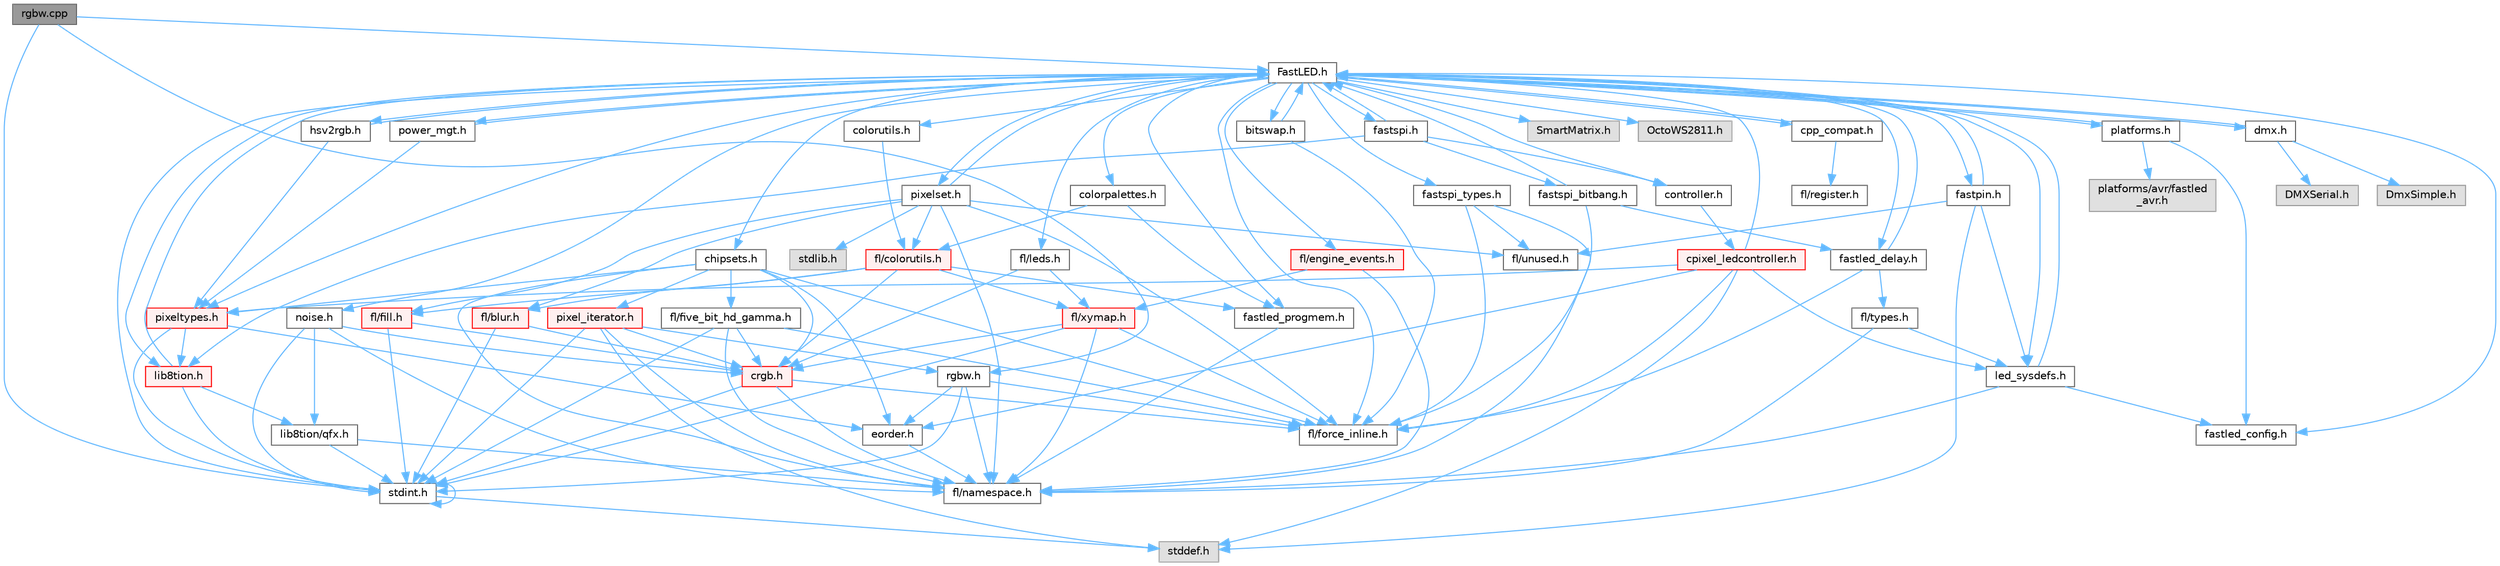 digraph "rgbw.cpp"
{
 // INTERACTIVE_SVG=YES
 // LATEX_PDF_SIZE
  bgcolor="transparent";
  edge [fontname=Helvetica,fontsize=10,labelfontname=Helvetica,labelfontsize=10];
  node [fontname=Helvetica,fontsize=10,shape=box,height=0.2,width=0.4];
  Node1 [id="Node000001",label="rgbw.cpp",height=0.2,width=0.4,color="gray40", fillcolor="grey60", style="filled", fontcolor="black",tooltip="Functions for red, green, blue, white (RGBW) output."];
  Node1 -> Node2 [id="edge1_Node000001_Node000002",color="steelblue1",style="solid",tooltip=" "];
  Node2 [id="Node000002",label="stdint.h",height=0.2,width=0.4,color="grey40", fillcolor="white", style="filled",URL="$df/dd8/stdint_8h.html",tooltip=" "];
  Node2 -> Node3 [id="edge2_Node000002_Node000003",color="steelblue1",style="solid",tooltip=" "];
  Node3 [id="Node000003",label="stddef.h",height=0.2,width=0.4,color="grey60", fillcolor="#E0E0E0", style="filled",tooltip=" "];
  Node2 -> Node2 [id="edge3_Node000002_Node000002",color="steelblue1",style="solid",tooltip=" "];
  Node1 -> Node4 [id="edge4_Node000001_Node000004",color="steelblue1",style="solid",tooltip=" "];
  Node4 [id="Node000004",label="FastLED.h",height=0.2,width=0.4,color="grey40", fillcolor="white", style="filled",URL="$db/d97/_fast_l_e_d_8h.html",tooltip="central include file for FastLED, defines the CFastLED class/object"];
  Node4 -> Node2 [id="edge5_Node000004_Node000002",color="steelblue1",style="solid",tooltip=" "];
  Node4 -> Node5 [id="edge6_Node000004_Node000005",color="steelblue1",style="solid",tooltip=" "];
  Node5 [id="Node000005",label="SmartMatrix.h",height=0.2,width=0.4,color="grey60", fillcolor="#E0E0E0", style="filled",tooltip=" "];
  Node4 -> Node6 [id="edge7_Node000004_Node000006",color="steelblue1",style="solid",tooltip=" "];
  Node6 [id="Node000006",label="OctoWS2811.h",height=0.2,width=0.4,color="grey60", fillcolor="#E0E0E0", style="filled",tooltip=" "];
  Node4 -> Node7 [id="edge8_Node000004_Node000007",color="steelblue1",style="solid",tooltip=" "];
  Node7 [id="Node000007",label="fl/force_inline.h",height=0.2,width=0.4,color="grey40", fillcolor="white", style="filled",URL="$d4/d64/force__inline_8h.html",tooltip=" "];
  Node4 -> Node8 [id="edge9_Node000004_Node000008",color="steelblue1",style="solid",tooltip=" "];
  Node8 [id="Node000008",label="cpp_compat.h",height=0.2,width=0.4,color="grey40", fillcolor="white", style="filled",URL="$d9/d13/cpp__compat_8h.html",tooltip="Compatibility functions based on C++ version."];
  Node8 -> Node4 [id="edge10_Node000008_Node000004",color="steelblue1",style="solid",tooltip=" "];
  Node8 -> Node9 [id="edge11_Node000008_Node000009",color="steelblue1",style="solid",tooltip=" "];
  Node9 [id="Node000009",label="fl/register.h",height=0.2,width=0.4,color="grey40", fillcolor="white", style="filled",URL="$df/d80/register_8h.html",tooltip=" "];
  Node4 -> Node10 [id="edge12_Node000004_Node000010",color="steelblue1",style="solid",tooltip=" "];
  Node10 [id="Node000010",label="fastled_config.h",height=0.2,width=0.4,color="grey40", fillcolor="white", style="filled",URL="$d5/d11/fastled__config_8h.html",tooltip="Contains definitions that can be used to configure FastLED at compile time."];
  Node4 -> Node11 [id="edge13_Node000004_Node000011",color="steelblue1",style="solid",tooltip=" "];
  Node11 [id="Node000011",label="led_sysdefs.h",height=0.2,width=0.4,color="grey40", fillcolor="white", style="filled",URL="$d9/d3e/led__sysdefs_8h.html",tooltip="Determines which platform system definitions to include."];
  Node11 -> Node4 [id="edge14_Node000011_Node000004",color="steelblue1",style="solid",tooltip=" "];
  Node11 -> Node10 [id="edge15_Node000011_Node000010",color="steelblue1",style="solid",tooltip=" "];
  Node11 -> Node12 [id="edge16_Node000011_Node000012",color="steelblue1",style="solid",tooltip=" "];
  Node12 [id="Node000012",label="fl/namespace.h",height=0.2,width=0.4,color="grey40", fillcolor="white", style="filled",URL="$df/d2a/namespace_8h.html",tooltip="Implements the FastLED namespace macros."];
  Node4 -> Node13 [id="edge17_Node000004_Node000013",color="steelblue1",style="solid",tooltip=" "];
  Node13 [id="Node000013",label="fastled_delay.h",height=0.2,width=0.4,color="grey40", fillcolor="white", style="filled",URL="$d0/da8/fastled__delay_8h.html",tooltip="Utility functions and classes for managing delay cycles."];
  Node13 -> Node4 [id="edge18_Node000013_Node000004",color="steelblue1",style="solid",tooltip=" "];
  Node13 -> Node14 [id="edge19_Node000013_Node000014",color="steelblue1",style="solid",tooltip=" "];
  Node14 [id="Node000014",label="fl/types.h",height=0.2,width=0.4,color="grey40", fillcolor="white", style="filled",URL="$d7/da1/fl_2types_8h.html",tooltip=" "];
  Node14 -> Node12 [id="edge20_Node000014_Node000012",color="steelblue1",style="solid",tooltip=" "];
  Node14 -> Node11 [id="edge21_Node000014_Node000011",color="steelblue1",style="solid",tooltip=" "];
  Node13 -> Node7 [id="edge22_Node000013_Node000007",color="steelblue1",style="solid",tooltip=" "];
  Node4 -> Node15 [id="edge23_Node000004_Node000015",color="steelblue1",style="solid",tooltip=" "];
  Node15 [id="Node000015",label="bitswap.h",height=0.2,width=0.4,color="grey40", fillcolor="white", style="filled",URL="$de/ded/bitswap_8h.html",tooltip="Functions for doing a rotation of bits/bytes used by parallel output."];
  Node15 -> Node4 [id="edge24_Node000015_Node000004",color="steelblue1",style="solid",tooltip=" "];
  Node15 -> Node7 [id="edge25_Node000015_Node000007",color="steelblue1",style="solid",tooltip=" "];
  Node4 -> Node16 [id="edge26_Node000004_Node000016",color="steelblue1",style="solid",tooltip=" "];
  Node16 [id="Node000016",label="controller.h",height=0.2,width=0.4,color="grey40", fillcolor="white", style="filled",URL="$d2/dd9/controller_8h.html",tooltip="deprecated: base definitions used by led controllers for writing out led data"];
  Node16 -> Node17 [id="edge27_Node000016_Node000017",color="steelblue1",style="solid",tooltip=" "];
  Node17 [id="Node000017",label="cpixel_ledcontroller.h",height=0.2,width=0.4,color="red", fillcolor="#FFF0F0", style="filled",URL="$d9/d57/cpixel__ledcontroller_8h.html",tooltip="defines the templated version of the CLEDController class"];
  Node17 -> Node3 [id="edge28_Node000017_Node000003",color="steelblue1",style="solid",tooltip=" "];
  Node17 -> Node4 [id="edge29_Node000017_Node000004",color="steelblue1",style="solid",tooltip=" "];
  Node17 -> Node11 [id="edge30_Node000017_Node000011",color="steelblue1",style="solid",tooltip=" "];
  Node17 -> Node18 [id="edge31_Node000017_Node000018",color="steelblue1",style="solid",tooltip=" "];
  Node18 [id="Node000018",label="pixeltypes.h",height=0.2,width=0.4,color="red", fillcolor="#FFF0F0", style="filled",URL="$d2/dba/pixeltypes_8h.html",tooltip="Includes defintions for RGB and HSV pixels."];
  Node18 -> Node2 [id="edge32_Node000018_Node000002",color="steelblue1",style="solid",tooltip=" "];
  Node18 -> Node19 [id="edge33_Node000018_Node000019",color="steelblue1",style="solid",tooltip=" "];
  Node19 [id="Node000019",label="lib8tion.h",height=0.2,width=0.4,color="red", fillcolor="#FFF0F0", style="filled",URL="$df/da5/lib8tion_8h.html",tooltip="Fast, efficient 8-bit math functions specifically designed for high-performance LED programming."];
  Node19 -> Node4 [id="edge34_Node000019_Node000004",color="steelblue1",style="solid",tooltip=" "];
  Node19 -> Node2 [id="edge35_Node000019_Node000002",color="steelblue1",style="solid",tooltip=" "];
  Node19 -> Node22 [id="edge36_Node000019_Node000022",color="steelblue1",style="solid",tooltip=" "];
  Node22 [id="Node000022",label="lib8tion/qfx.h",height=0.2,width=0.4,color="grey40", fillcolor="white", style="filled",URL="$d2/d19/qfx_8h.html",tooltip=" "];
  Node22 -> Node2 [id="edge37_Node000022_Node000002",color="steelblue1",style="solid",tooltip=" "];
  Node22 -> Node12 [id="edge38_Node000022_Node000012",color="steelblue1",style="solid",tooltip=" "];
  Node18 -> Node47 [id="edge39_Node000018_Node000047",color="steelblue1",style="solid",tooltip=" "];
  Node47 [id="Node000047",label="eorder.h",height=0.2,width=0.4,color="grey40", fillcolor="white", style="filled",URL="$db/d07/eorder_8h.html",tooltip="Defines color channel ordering enumerations."];
  Node47 -> Node12 [id="edge40_Node000047_Node000012",color="steelblue1",style="solid",tooltip=" "];
  Node17 -> Node47 [id="edge41_Node000017_Node000047",color="steelblue1",style="solid",tooltip=" "];
  Node17 -> Node7 [id="edge42_Node000017_Node000007",color="steelblue1",style="solid",tooltip=" "];
  Node4 -> Node68 [id="edge43_Node000004_Node000068",color="steelblue1",style="solid",tooltip=" "];
  Node68 [id="Node000068",label="fastpin.h",height=0.2,width=0.4,color="grey40", fillcolor="white", style="filled",URL="$db/d65/fastpin_8h.html",tooltip="Class base definitions for defining fast pin access."];
  Node68 -> Node4 [id="edge44_Node000068_Node000004",color="steelblue1",style="solid",tooltip=" "];
  Node68 -> Node11 [id="edge45_Node000068_Node000011",color="steelblue1",style="solid",tooltip=" "];
  Node68 -> Node3 [id="edge46_Node000068_Node000003",color="steelblue1",style="solid",tooltip=" "];
  Node68 -> Node55 [id="edge47_Node000068_Node000055",color="steelblue1",style="solid",tooltip=" "];
  Node55 [id="Node000055",label="fl/unused.h",height=0.2,width=0.4,color="grey40", fillcolor="white", style="filled",URL="$d8/d4b/unused_8h.html",tooltip=" "];
  Node4 -> Node69 [id="edge48_Node000004_Node000069",color="steelblue1",style="solid",tooltip=" "];
  Node69 [id="Node000069",label="fastspi_types.h",height=0.2,width=0.4,color="grey40", fillcolor="white", style="filled",URL="$d2/ddb/fastspi__types_8h.html",tooltip="Data types and constants used by SPI interfaces."];
  Node69 -> Node7 [id="edge49_Node000069_Node000007",color="steelblue1",style="solid",tooltip=" "];
  Node69 -> Node12 [id="edge50_Node000069_Node000012",color="steelblue1",style="solid",tooltip=" "];
  Node69 -> Node55 [id="edge51_Node000069_Node000055",color="steelblue1",style="solid",tooltip=" "];
  Node4 -> Node70 [id="edge52_Node000004_Node000070",color="steelblue1",style="solid",tooltip=" "];
  Node70 [id="Node000070",label="dmx.h",height=0.2,width=0.4,color="grey40", fillcolor="white", style="filled",URL="$d3/de1/dmx_8h.html",tooltip="Defines the DMX512-based LED controllers."];
  Node70 -> Node4 [id="edge53_Node000070_Node000004",color="steelblue1",style="solid",tooltip=" "];
  Node70 -> Node71 [id="edge54_Node000070_Node000071",color="steelblue1",style="solid",tooltip=" "];
  Node71 [id="Node000071",label="DmxSimple.h",height=0.2,width=0.4,color="grey60", fillcolor="#E0E0E0", style="filled",tooltip=" "];
  Node70 -> Node72 [id="edge55_Node000070_Node000072",color="steelblue1",style="solid",tooltip=" "];
  Node72 [id="Node000072",label="DMXSerial.h",height=0.2,width=0.4,color="grey60", fillcolor="#E0E0E0", style="filled",tooltip=" "];
  Node4 -> Node73 [id="edge56_Node000004_Node000073",color="steelblue1",style="solid",tooltip=" "];
  Node73 [id="Node000073",label="platforms.h",height=0.2,width=0.4,color="grey40", fillcolor="white", style="filled",URL="$da/dc9/platforms_8h.html",tooltip="Determines which platforms headers to include."];
  Node73 -> Node4 [id="edge57_Node000073_Node000004",color="steelblue1",style="solid",tooltip=" "];
  Node73 -> Node10 [id="edge58_Node000073_Node000010",color="steelblue1",style="solid",tooltip=" "];
  Node73 -> Node74 [id="edge59_Node000073_Node000074",color="steelblue1",style="solid",tooltip=" "];
  Node74 [id="Node000074",label="platforms/avr/fastled\l_avr.h",height=0.2,width=0.4,color="grey60", fillcolor="#E0E0E0", style="filled",tooltip=" "];
  Node4 -> Node75 [id="edge60_Node000004_Node000075",color="steelblue1",style="solid",tooltip=" "];
  Node75 [id="Node000075",label="fastled_progmem.h",height=0.2,width=0.4,color="grey40", fillcolor="white", style="filled",URL="$df/dab/fastled__progmem_8h.html",tooltip="Wrapper definitions to allow seamless use of PROGMEM in environments that have it."];
  Node75 -> Node12 [id="edge61_Node000075_Node000012",color="steelblue1",style="solid",tooltip=" "];
  Node4 -> Node19 [id="edge62_Node000004_Node000019",color="steelblue1",style="solid",tooltip=" "];
  Node4 -> Node18 [id="edge63_Node000004_Node000018",color="steelblue1",style="solid",tooltip=" "];
  Node4 -> Node76 [id="edge64_Node000004_Node000076",color="steelblue1",style="solid",tooltip=" "];
  Node76 [id="Node000076",label="hsv2rgb.h",height=0.2,width=0.4,color="grey40", fillcolor="white", style="filled",URL="$de/d9a/hsv2rgb_8h.html",tooltip="Functions to convert from the HSV colorspace to the RGB colorspace."];
  Node76 -> Node4 [id="edge65_Node000076_Node000004",color="steelblue1",style="solid",tooltip=" "];
  Node76 -> Node18 [id="edge66_Node000076_Node000018",color="steelblue1",style="solid",tooltip=" "];
  Node4 -> Node77 [id="edge67_Node000004_Node000077",color="steelblue1",style="solid",tooltip=" "];
  Node77 [id="Node000077",label="colorutils.h",height=0.2,width=0.4,color="grey40", fillcolor="white", style="filled",URL="$d1/dfb/colorutils_8h.html",tooltip=" "];
  Node77 -> Node78 [id="edge68_Node000077_Node000078",color="steelblue1",style="solid",tooltip=" "];
  Node78 [id="Node000078",label="fl/colorutils.h",height=0.2,width=0.4,color="red", fillcolor="#FFF0F0", style="filled",URL="$d7/df9/fl_2colorutils_8h.html",tooltip="Utility functions for color fill, palettes, blending, and more."];
  Node78 -> Node41 [id="edge69_Node000078_Node000041",color="steelblue1",style="solid",tooltip=" "];
  Node41 [id="Node000041",label="crgb.h",height=0.2,width=0.4,color="red", fillcolor="#FFF0F0", style="filled",URL="$db/dd1/crgb_8h.html",tooltip="Defines the red, green, and blue (RGB) pixel struct."];
  Node41 -> Node2 [id="edge70_Node000041_Node000002",color="steelblue1",style="solid",tooltip=" "];
  Node41 -> Node12 [id="edge71_Node000041_Node000012",color="steelblue1",style="solid",tooltip=" "];
  Node41 -> Node7 [id="edge72_Node000041_Node000007",color="steelblue1",style="solid",tooltip=" "];
  Node78 -> Node75 [id="edge73_Node000078_Node000075",color="steelblue1",style="solid",tooltip=" "];
  Node78 -> Node79 [id="edge74_Node000078_Node000079",color="steelblue1",style="solid",tooltip=" "];
  Node79 [id="Node000079",label="fl/blur.h",height=0.2,width=0.4,color="red", fillcolor="#FFF0F0", style="filled",URL="$d4/df5/blur_8h.html",tooltip=" "];
  Node79 -> Node2 [id="edge75_Node000079_Node000002",color="steelblue1",style="solid",tooltip=" "];
  Node79 -> Node41 [id="edge76_Node000079_Node000041",color="steelblue1",style="solid",tooltip=" "];
  Node78 -> Node82 [id="edge77_Node000078_Node000082",color="steelblue1",style="solid",tooltip=" "];
  Node82 [id="Node000082",label="fl/fill.h",height=0.2,width=0.4,color="red", fillcolor="#FFF0F0", style="filled",URL="$d2/d78/fill_8h.html",tooltip=" "];
  Node82 -> Node41 [id="edge78_Node000082_Node000041",color="steelblue1",style="solid",tooltip=" "];
  Node82 -> Node2 [id="edge79_Node000082_Node000002",color="steelblue1",style="solid",tooltip=" "];
  Node78 -> Node65 [id="edge80_Node000078_Node000065",color="steelblue1",style="solid",tooltip=" "];
  Node65 [id="Node000065",label="fl/xymap.h",height=0.2,width=0.4,color="red", fillcolor="#FFF0F0", style="filled",URL="$da/d61/xymap_8h.html",tooltip=" "];
  Node65 -> Node2 [id="edge81_Node000065_Node000002",color="steelblue1",style="solid",tooltip=" "];
  Node65 -> Node41 [id="edge82_Node000065_Node000041",color="steelblue1",style="solid",tooltip=" "];
  Node65 -> Node7 [id="edge83_Node000065_Node000007",color="steelblue1",style="solid",tooltip=" "];
  Node65 -> Node12 [id="edge84_Node000065_Node000012",color="steelblue1",style="solid",tooltip=" "];
  Node4 -> Node83 [id="edge85_Node000004_Node000083",color="steelblue1",style="solid",tooltip=" "];
  Node83 [id="Node000083",label="pixelset.h",height=0.2,width=0.4,color="grey40", fillcolor="white", style="filled",URL="$d4/d46/pixelset_8h.html",tooltip="Declares classes for managing logical groups of LEDs."];
  Node83 -> Node7 [id="edge86_Node000083_Node000007",color="steelblue1",style="solid",tooltip=" "];
  Node83 -> Node12 [id="edge87_Node000083_Node000012",color="steelblue1",style="solid",tooltip=" "];
  Node83 -> Node55 [id="edge88_Node000083_Node000055",color="steelblue1",style="solid",tooltip=" "];
  Node83 -> Node78 [id="edge89_Node000083_Node000078",color="steelblue1",style="solid",tooltip=" "];
  Node83 -> Node82 [id="edge90_Node000083_Node000082",color="steelblue1",style="solid",tooltip=" "];
  Node83 -> Node79 [id="edge91_Node000083_Node000079",color="steelblue1",style="solid",tooltip=" "];
  Node83 -> Node4 [id="edge92_Node000083_Node000004",color="steelblue1",style="solid",tooltip=" "];
  Node83 -> Node84 [id="edge93_Node000083_Node000084",color="steelblue1",style="solid",tooltip=" "];
  Node84 [id="Node000084",label="stdlib.h",height=0.2,width=0.4,color="grey60", fillcolor="#E0E0E0", style="filled",tooltip=" "];
  Node4 -> Node85 [id="edge94_Node000004_Node000085",color="steelblue1",style="solid",tooltip=" "];
  Node85 [id="Node000085",label="colorpalettes.h",height=0.2,width=0.4,color="grey40", fillcolor="white", style="filled",URL="$dc/dcc/colorpalettes_8h.html",tooltip="Declarations for the predefined color palettes supplied by FastLED."];
  Node85 -> Node78 [id="edge95_Node000085_Node000078",color="steelblue1",style="solid",tooltip=" "];
  Node85 -> Node75 [id="edge96_Node000085_Node000075",color="steelblue1",style="solid",tooltip=" "];
  Node4 -> Node86 [id="edge97_Node000004_Node000086",color="steelblue1",style="solid",tooltip=" "];
  Node86 [id="Node000086",label="noise.h",height=0.2,width=0.4,color="grey40", fillcolor="white", style="filled",URL="$d1/d31/noise_8h.html",tooltip="Functions to generate and fill arrays with noise."];
  Node86 -> Node2 [id="edge98_Node000086_Node000002",color="steelblue1",style="solid",tooltip=" "];
  Node86 -> Node41 [id="edge99_Node000086_Node000041",color="steelblue1",style="solid",tooltip=" "];
  Node86 -> Node12 [id="edge100_Node000086_Node000012",color="steelblue1",style="solid",tooltip=" "];
  Node86 -> Node22 [id="edge101_Node000086_Node000022",color="steelblue1",style="solid",tooltip=" "];
  Node4 -> Node87 [id="edge102_Node000004_Node000087",color="steelblue1",style="solid",tooltip=" "];
  Node87 [id="Node000087",label="power_mgt.h",height=0.2,width=0.4,color="grey40", fillcolor="white", style="filled",URL="$dc/d5b/power__mgt_8h.html",tooltip="Functions to limit the power used by FastLED."];
  Node87 -> Node4 [id="edge103_Node000087_Node000004",color="steelblue1",style="solid",tooltip=" "];
  Node87 -> Node18 [id="edge104_Node000087_Node000018",color="steelblue1",style="solid",tooltip=" "];
  Node4 -> Node88 [id="edge105_Node000004_Node000088",color="steelblue1",style="solid",tooltip=" "];
  Node88 [id="Node000088",label="fastspi.h",height=0.2,width=0.4,color="grey40", fillcolor="white", style="filled",URL="$d6/ddc/fastspi_8h.html",tooltip="Serial peripheral interface (SPI) definitions per platform."];
  Node88 -> Node4 [id="edge106_Node000088_Node000004",color="steelblue1",style="solid",tooltip=" "];
  Node88 -> Node16 [id="edge107_Node000088_Node000016",color="steelblue1",style="solid",tooltip=" "];
  Node88 -> Node19 [id="edge108_Node000088_Node000019",color="steelblue1",style="solid",tooltip=" "];
  Node88 -> Node89 [id="edge109_Node000088_Node000089",color="steelblue1",style="solid",tooltip=" "];
  Node89 [id="Node000089",label="fastspi_bitbang.h",height=0.2,width=0.4,color="grey40", fillcolor="white", style="filled",URL="$d9/d8d/fastspi__bitbang_8h.html",tooltip="Software SPI (aka bit-banging) support."];
  Node89 -> Node4 [id="edge110_Node000089_Node000004",color="steelblue1",style="solid",tooltip=" "];
  Node89 -> Node13 [id="edge111_Node000089_Node000013",color="steelblue1",style="solid",tooltip=" "];
  Node89 -> Node7 [id="edge112_Node000089_Node000007",color="steelblue1",style="solid",tooltip=" "];
  Node4 -> Node90 [id="edge113_Node000004_Node000090",color="steelblue1",style="solid",tooltip=" "];
  Node90 [id="Node000090",label="chipsets.h",height=0.2,width=0.4,color="grey40", fillcolor="white", style="filled",URL="$db/d66/chipsets_8h.html",tooltip="Contains the bulk of the definitions for the various LED chipsets supported."];
  Node90 -> Node18 [id="edge114_Node000090_Node000018",color="steelblue1",style="solid",tooltip=" "];
  Node90 -> Node51 [id="edge115_Node000090_Node000051",color="steelblue1",style="solid",tooltip=" "];
  Node51 [id="Node000051",label="fl/five_bit_hd_gamma.h",height=0.2,width=0.4,color="grey40", fillcolor="white", style="filled",URL="$dc/d44/five__bit__hd__gamma_8h.html",tooltip="Declares functions for five-bit gamma correction."];
  Node51 -> Node2 [id="edge116_Node000051_Node000002",color="steelblue1",style="solid",tooltip=" "];
  Node51 -> Node41 [id="edge117_Node000051_Node000041",color="steelblue1",style="solid",tooltip=" "];
  Node51 -> Node7 [id="edge118_Node000051_Node000007",color="steelblue1",style="solid",tooltip=" "];
  Node51 -> Node12 [id="edge119_Node000051_Node000012",color="steelblue1",style="solid",tooltip=" "];
  Node90 -> Node7 [id="edge120_Node000090_Node000007",color="steelblue1",style="solid",tooltip=" "];
  Node90 -> Node53 [id="edge121_Node000090_Node000053",color="steelblue1",style="solid",tooltip=" "];
  Node53 [id="Node000053",label="pixel_iterator.h",height=0.2,width=0.4,color="red", fillcolor="#FFF0F0", style="filled",URL="$d8/d6c/pixel__iterator_8h.html",tooltip="Non-templated low level pixel data writing class."];
  Node53 -> Node3 [id="edge122_Node000053_Node000003",color="steelblue1",style="solid",tooltip=" "];
  Node53 -> Node2 [id="edge123_Node000053_Node000002",color="steelblue1",style="solid",tooltip=" "];
  Node53 -> Node12 [id="edge124_Node000053_Node000012",color="steelblue1",style="solid",tooltip=" "];
  Node53 -> Node50 [id="edge125_Node000053_Node000050",color="steelblue1",style="solid",tooltip=" "];
  Node50 [id="Node000050",label="rgbw.h",height=0.2,width=0.4,color="grey40", fillcolor="white", style="filled",URL="$d7/dbb/rgbw_8h.html",tooltip="Functions for red, green, blue, white (RGBW) output."];
  Node50 -> Node2 [id="edge126_Node000050_Node000002",color="steelblue1",style="solid",tooltip=" "];
  Node50 -> Node7 [id="edge127_Node000050_Node000007",color="steelblue1",style="solid",tooltip=" "];
  Node50 -> Node12 [id="edge128_Node000050_Node000012",color="steelblue1",style="solid",tooltip=" "];
  Node50 -> Node47 [id="edge129_Node000050_Node000047",color="steelblue1",style="solid",tooltip=" "];
  Node53 -> Node41 [id="edge130_Node000053_Node000041",color="steelblue1",style="solid",tooltip=" "];
  Node90 -> Node41 [id="edge131_Node000090_Node000041",color="steelblue1",style="solid",tooltip=" "];
  Node90 -> Node47 [id="edge132_Node000090_Node000047",color="steelblue1",style="solid",tooltip=" "];
  Node90 -> Node12 [id="edge133_Node000090_Node000012",color="steelblue1",style="solid",tooltip=" "];
  Node4 -> Node56 [id="edge134_Node000004_Node000056",color="steelblue1",style="solid",tooltip=" "];
  Node56 [id="Node000056",label="fl/engine_events.h",height=0.2,width=0.4,color="red", fillcolor="#FFF0F0", style="filled",URL="$db/dc0/engine__events_8h.html",tooltip=" "];
  Node56 -> Node12 [id="edge135_Node000056_Node000012",color="steelblue1",style="solid",tooltip=" "];
  Node56 -> Node65 [id="edge136_Node000056_Node000065",color="steelblue1",style="solid",tooltip=" "];
  Node4 -> Node91 [id="edge137_Node000004_Node000091",color="steelblue1",style="solid",tooltip=" "];
  Node91 [id="Node000091",label="fl/leds.h",height=0.2,width=0.4,color="grey40", fillcolor="white", style="filled",URL="$da/d78/leds_8h.html",tooltip=" "];
  Node91 -> Node41 [id="edge138_Node000091_Node000041",color="steelblue1",style="solid",tooltip=" "];
  Node91 -> Node65 [id="edge139_Node000091_Node000065",color="steelblue1",style="solid",tooltip=" "];
  Node1 -> Node50 [id="edge140_Node000001_Node000050",color="steelblue1",style="solid",tooltip=" "];
}
